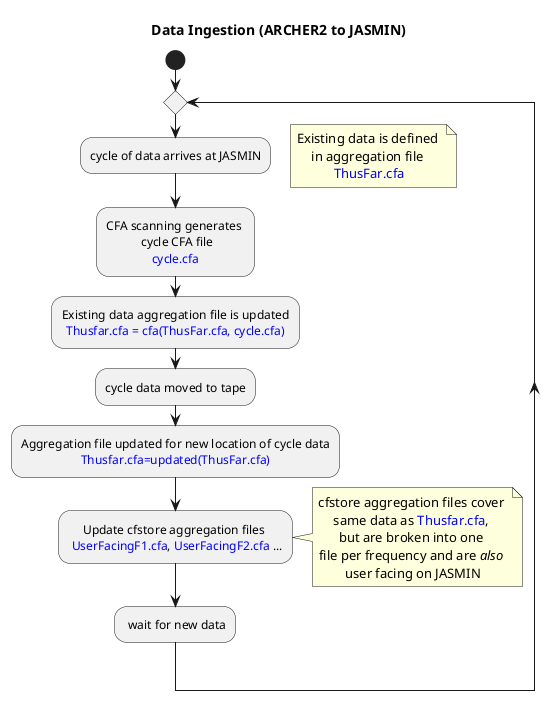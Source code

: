 @startuml
title Data Ingestion (ARCHER2 to JASMIN)
skinparam DefaultTextAlignment Center
start
repeat
:cycle of data arrives at JASMIN;
floating note right
Existing data is defined 
in aggregation file 
<color:blue>ThusFar.cfa
end note 
:CFA scanning generates \n cycle CFA file\n<color:blue>cycle.cfa;
:Existing data aggregation file is updated\n<color:blue>Thusfar.cfa = cfa(ThusFar.cfa, cycle.cfa);
:cycle data moved to tape;
:Aggregation file updated for new location of cycle data\n<color:blue>Thusfar.cfa=updated(ThusFar.cfa);
:Update cfstore aggregation files \n <color:blue>UserFacingF1.cfa</color>, <color:blue>UserFacingF2.cfa</color> ...;
note right
cfstore aggregation files cover 
same data as <color:blue>Thusfar.cfa</color>, 
but are broken into one 
file per frequency and are <i>also 
user facing on JASMIN
end note
: wait for new data;
@enduml
@startuml
skinparam DefaultTextAlignment Center
title Managing data on GWS Disk
start
:user queries cfstore and needs data
currently on tape on GS disk 
(defines new quark <color:blue>nquark</color>);
if (space on disk) then (yes) 

else (no)
: new quark to be removed identified 
(<color:blue>dquark</color>);
floating note right
these tasks must be done 
by a cache manager
(human or tool)
(No tool exist or is 
currently planned)
end note
: <color:blue>dquark</color> deleted;
: Update (remove dquark replicants) in
<color:blue>UserFacingF1.cfa</color>, <color:blue>UserFacingF2.cfa</color> ...;
note right
NB: All data on GWS is
a replicant of data on
tape!
end note
endif 
: tool <i>copies</i> fragments 
corresponding to <color:blue>nquark</color>
from tape to GWS disk;
floating note right
this task must be done by 
a cache manager
(human or tool)
(No tool exists or is 
currently planned)
end note
: fragments correspoding to <color:blue>nquark</color> 
updated with replicant locations in 
<color:blue>UserFacingF1.cfa</color>, <color:blue>UserFacingF2.cfa</color> ...;
: user accesses data via cfa file;
floating note right
Note the assumption that 
we do not update <color:blue>ThusFar.cfa</color>
for the fragment management.
Needs discussion!
end note
end
@enduml